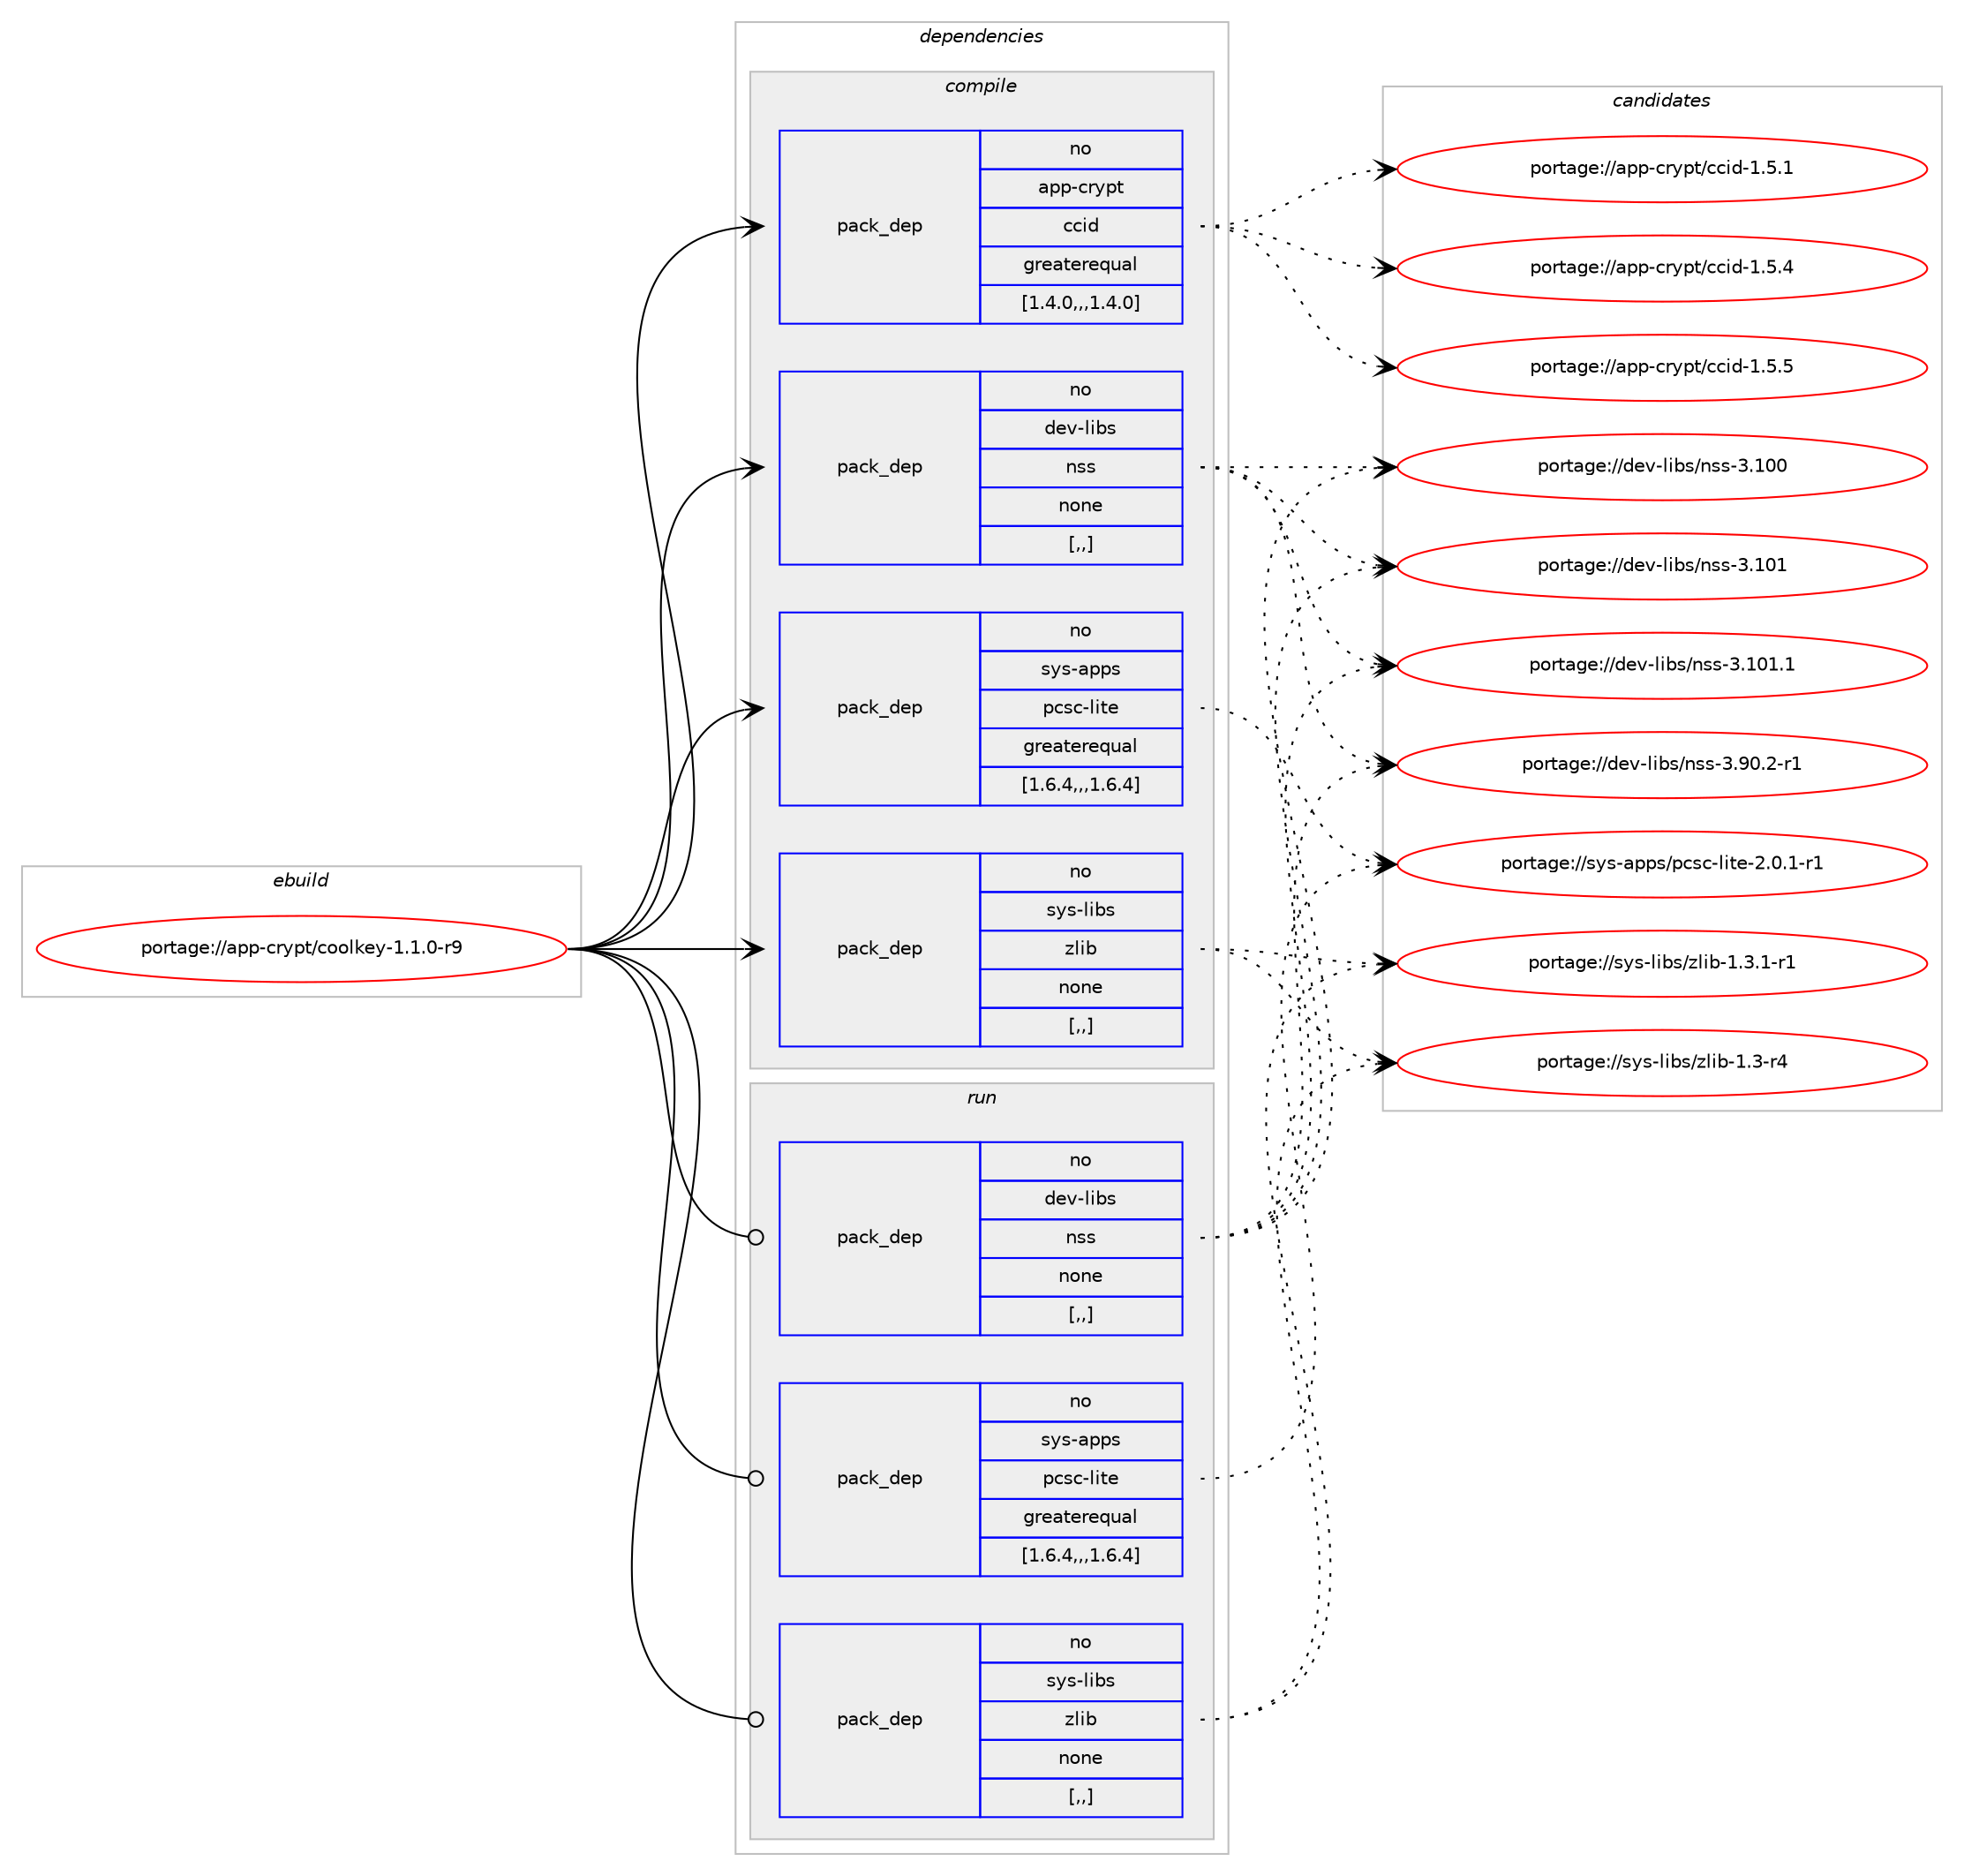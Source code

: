 digraph prolog {

# *************
# Graph options
# *************

newrank=true;
concentrate=true;
compound=true;
graph [rankdir=LR,fontname=Helvetica,fontsize=10,ranksep=1.5];#, ranksep=2.5, nodesep=0.2];
edge  [arrowhead=vee];
node  [fontname=Helvetica,fontsize=10];

# **********
# The ebuild
# **********

subgraph cluster_leftcol {
color=gray;
rank=same;
label=<<i>ebuild</i>>;
id [label="portage://app-crypt/coolkey-1.1.0-r9", color=red, width=4, href="../app-crypt/coolkey-1.1.0-r9.svg"];
}

# ****************
# The dependencies
# ****************

subgraph cluster_midcol {
color=gray;
label=<<i>dependencies</i>>;
subgraph cluster_compile {
fillcolor="#eeeeee";
style=filled;
label=<<i>compile</i>>;
subgraph pack8792 {
dependency12061 [label=<<TABLE BORDER="0" CELLBORDER="1" CELLSPACING="0" CELLPADDING="4" WIDTH="220"><TR><TD ROWSPAN="6" CELLPADDING="30">pack_dep</TD></TR><TR><TD WIDTH="110">no</TD></TR><TR><TD>app-crypt</TD></TR><TR><TD>ccid</TD></TR><TR><TD>greaterequal</TD></TR><TR><TD>[1.4.0,,,1.4.0]</TD></TR></TABLE>>, shape=none, color=blue];
}
id:e -> dependency12061:w [weight=20,style="solid",arrowhead="vee"];
subgraph pack8793 {
dependency12062 [label=<<TABLE BORDER="0" CELLBORDER="1" CELLSPACING="0" CELLPADDING="4" WIDTH="220"><TR><TD ROWSPAN="6" CELLPADDING="30">pack_dep</TD></TR><TR><TD WIDTH="110">no</TD></TR><TR><TD>dev-libs</TD></TR><TR><TD>nss</TD></TR><TR><TD>none</TD></TR><TR><TD>[,,]</TD></TR></TABLE>>, shape=none, color=blue];
}
id:e -> dependency12062:w [weight=20,style="solid",arrowhead="vee"];
subgraph pack8794 {
dependency12063 [label=<<TABLE BORDER="0" CELLBORDER="1" CELLSPACING="0" CELLPADDING="4" WIDTH="220"><TR><TD ROWSPAN="6" CELLPADDING="30">pack_dep</TD></TR><TR><TD WIDTH="110">no</TD></TR><TR><TD>sys-apps</TD></TR><TR><TD>pcsc-lite</TD></TR><TR><TD>greaterequal</TD></TR><TR><TD>[1.6.4,,,1.6.4]</TD></TR></TABLE>>, shape=none, color=blue];
}
id:e -> dependency12063:w [weight=20,style="solid",arrowhead="vee"];
subgraph pack8795 {
dependency12064 [label=<<TABLE BORDER="0" CELLBORDER="1" CELLSPACING="0" CELLPADDING="4" WIDTH="220"><TR><TD ROWSPAN="6" CELLPADDING="30">pack_dep</TD></TR><TR><TD WIDTH="110">no</TD></TR><TR><TD>sys-libs</TD></TR><TR><TD>zlib</TD></TR><TR><TD>none</TD></TR><TR><TD>[,,]</TD></TR></TABLE>>, shape=none, color=blue];
}
id:e -> dependency12064:w [weight=20,style="solid",arrowhead="vee"];
}
subgraph cluster_compileandrun {
fillcolor="#eeeeee";
style=filled;
label=<<i>compile and run</i>>;
}
subgraph cluster_run {
fillcolor="#eeeeee";
style=filled;
label=<<i>run</i>>;
subgraph pack8796 {
dependency12065 [label=<<TABLE BORDER="0" CELLBORDER="1" CELLSPACING="0" CELLPADDING="4" WIDTH="220"><TR><TD ROWSPAN="6" CELLPADDING="30">pack_dep</TD></TR><TR><TD WIDTH="110">no</TD></TR><TR><TD>dev-libs</TD></TR><TR><TD>nss</TD></TR><TR><TD>none</TD></TR><TR><TD>[,,]</TD></TR></TABLE>>, shape=none, color=blue];
}
id:e -> dependency12065:w [weight=20,style="solid",arrowhead="odot"];
subgraph pack8797 {
dependency12066 [label=<<TABLE BORDER="0" CELLBORDER="1" CELLSPACING="0" CELLPADDING="4" WIDTH="220"><TR><TD ROWSPAN="6" CELLPADDING="30">pack_dep</TD></TR><TR><TD WIDTH="110">no</TD></TR><TR><TD>sys-apps</TD></TR><TR><TD>pcsc-lite</TD></TR><TR><TD>greaterequal</TD></TR><TR><TD>[1.6.4,,,1.6.4]</TD></TR></TABLE>>, shape=none, color=blue];
}
id:e -> dependency12066:w [weight=20,style="solid",arrowhead="odot"];
subgraph pack8798 {
dependency12067 [label=<<TABLE BORDER="0" CELLBORDER="1" CELLSPACING="0" CELLPADDING="4" WIDTH="220"><TR><TD ROWSPAN="6" CELLPADDING="30">pack_dep</TD></TR><TR><TD WIDTH="110">no</TD></TR><TR><TD>sys-libs</TD></TR><TR><TD>zlib</TD></TR><TR><TD>none</TD></TR><TR><TD>[,,]</TD></TR></TABLE>>, shape=none, color=blue];
}
id:e -> dependency12067:w [weight=20,style="solid",arrowhead="odot"];
}
}

# **************
# The candidates
# **************

subgraph cluster_choices {
rank=same;
color=gray;
label=<<i>candidates</i>>;

subgraph choice8792 {
color=black;
nodesep=1;
choice971121124599114121112116479999105100454946534649 [label="portage://app-crypt/ccid-1.5.1", color=red, width=4,href="../app-crypt/ccid-1.5.1.svg"];
choice971121124599114121112116479999105100454946534652 [label="portage://app-crypt/ccid-1.5.4", color=red, width=4,href="../app-crypt/ccid-1.5.4.svg"];
choice971121124599114121112116479999105100454946534653 [label="portage://app-crypt/ccid-1.5.5", color=red, width=4,href="../app-crypt/ccid-1.5.5.svg"];
dependency12061:e -> choice971121124599114121112116479999105100454946534649:w [style=dotted,weight="100"];
dependency12061:e -> choice971121124599114121112116479999105100454946534652:w [style=dotted,weight="100"];
dependency12061:e -> choice971121124599114121112116479999105100454946534653:w [style=dotted,weight="100"];
}
subgraph choice8793 {
color=black;
nodesep=1;
choice100101118451081059811547110115115455146494848 [label="portage://dev-libs/nss-3.100", color=red, width=4,href="../dev-libs/nss-3.100.svg"];
choice100101118451081059811547110115115455146494849 [label="portage://dev-libs/nss-3.101", color=red, width=4,href="../dev-libs/nss-3.101.svg"];
choice1001011184510810598115471101151154551464948494649 [label="portage://dev-libs/nss-3.101.1", color=red, width=4,href="../dev-libs/nss-3.101.1.svg"];
choice100101118451081059811547110115115455146574846504511449 [label="portage://dev-libs/nss-3.90.2-r1", color=red, width=4,href="../dev-libs/nss-3.90.2-r1.svg"];
dependency12062:e -> choice100101118451081059811547110115115455146494848:w [style=dotted,weight="100"];
dependency12062:e -> choice100101118451081059811547110115115455146494849:w [style=dotted,weight="100"];
dependency12062:e -> choice1001011184510810598115471101151154551464948494649:w [style=dotted,weight="100"];
dependency12062:e -> choice100101118451081059811547110115115455146574846504511449:w [style=dotted,weight="100"];
}
subgraph choice8794 {
color=black;
nodesep=1;
choice1151211154597112112115471129911599451081051161014550464846494511449 [label="portage://sys-apps/pcsc-lite-2.0.1-r1", color=red, width=4,href="../sys-apps/pcsc-lite-2.0.1-r1.svg"];
dependency12063:e -> choice1151211154597112112115471129911599451081051161014550464846494511449:w [style=dotted,weight="100"];
}
subgraph choice8795 {
color=black;
nodesep=1;
choice11512111545108105981154712210810598454946514511452 [label="portage://sys-libs/zlib-1.3-r4", color=red, width=4,href="../sys-libs/zlib-1.3-r4.svg"];
choice115121115451081059811547122108105984549465146494511449 [label="portage://sys-libs/zlib-1.3.1-r1", color=red, width=4,href="../sys-libs/zlib-1.3.1-r1.svg"];
dependency12064:e -> choice11512111545108105981154712210810598454946514511452:w [style=dotted,weight="100"];
dependency12064:e -> choice115121115451081059811547122108105984549465146494511449:w [style=dotted,weight="100"];
}
subgraph choice8796 {
color=black;
nodesep=1;
choice100101118451081059811547110115115455146494848 [label="portage://dev-libs/nss-3.100", color=red, width=4,href="../dev-libs/nss-3.100.svg"];
choice100101118451081059811547110115115455146494849 [label="portage://dev-libs/nss-3.101", color=red, width=4,href="../dev-libs/nss-3.101.svg"];
choice1001011184510810598115471101151154551464948494649 [label="portage://dev-libs/nss-3.101.1", color=red, width=4,href="../dev-libs/nss-3.101.1.svg"];
choice100101118451081059811547110115115455146574846504511449 [label="portage://dev-libs/nss-3.90.2-r1", color=red, width=4,href="../dev-libs/nss-3.90.2-r1.svg"];
dependency12065:e -> choice100101118451081059811547110115115455146494848:w [style=dotted,weight="100"];
dependency12065:e -> choice100101118451081059811547110115115455146494849:w [style=dotted,weight="100"];
dependency12065:e -> choice1001011184510810598115471101151154551464948494649:w [style=dotted,weight="100"];
dependency12065:e -> choice100101118451081059811547110115115455146574846504511449:w [style=dotted,weight="100"];
}
subgraph choice8797 {
color=black;
nodesep=1;
choice1151211154597112112115471129911599451081051161014550464846494511449 [label="portage://sys-apps/pcsc-lite-2.0.1-r1", color=red, width=4,href="../sys-apps/pcsc-lite-2.0.1-r1.svg"];
dependency12066:e -> choice1151211154597112112115471129911599451081051161014550464846494511449:w [style=dotted,weight="100"];
}
subgraph choice8798 {
color=black;
nodesep=1;
choice11512111545108105981154712210810598454946514511452 [label="portage://sys-libs/zlib-1.3-r4", color=red, width=4,href="../sys-libs/zlib-1.3-r4.svg"];
choice115121115451081059811547122108105984549465146494511449 [label="portage://sys-libs/zlib-1.3.1-r1", color=red, width=4,href="../sys-libs/zlib-1.3.1-r1.svg"];
dependency12067:e -> choice11512111545108105981154712210810598454946514511452:w [style=dotted,weight="100"];
dependency12067:e -> choice115121115451081059811547122108105984549465146494511449:w [style=dotted,weight="100"];
}
}

}
